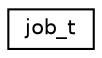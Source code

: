 digraph "Graphical Class Hierarchy"
{
 // LATEX_PDF_SIZE
  edge [fontname="Helvetica",fontsize="10",labelfontname="Helvetica",labelfontsize="10"];
  node [fontname="Helvetica",fontsize="10",shape=record];
  rankdir="LR";
  Node0 [label="job_t",height=0.2,width=0.4,color="black", fillcolor="white", style="filled",URL="$structjob__t.html",tooltip=" "];
}
